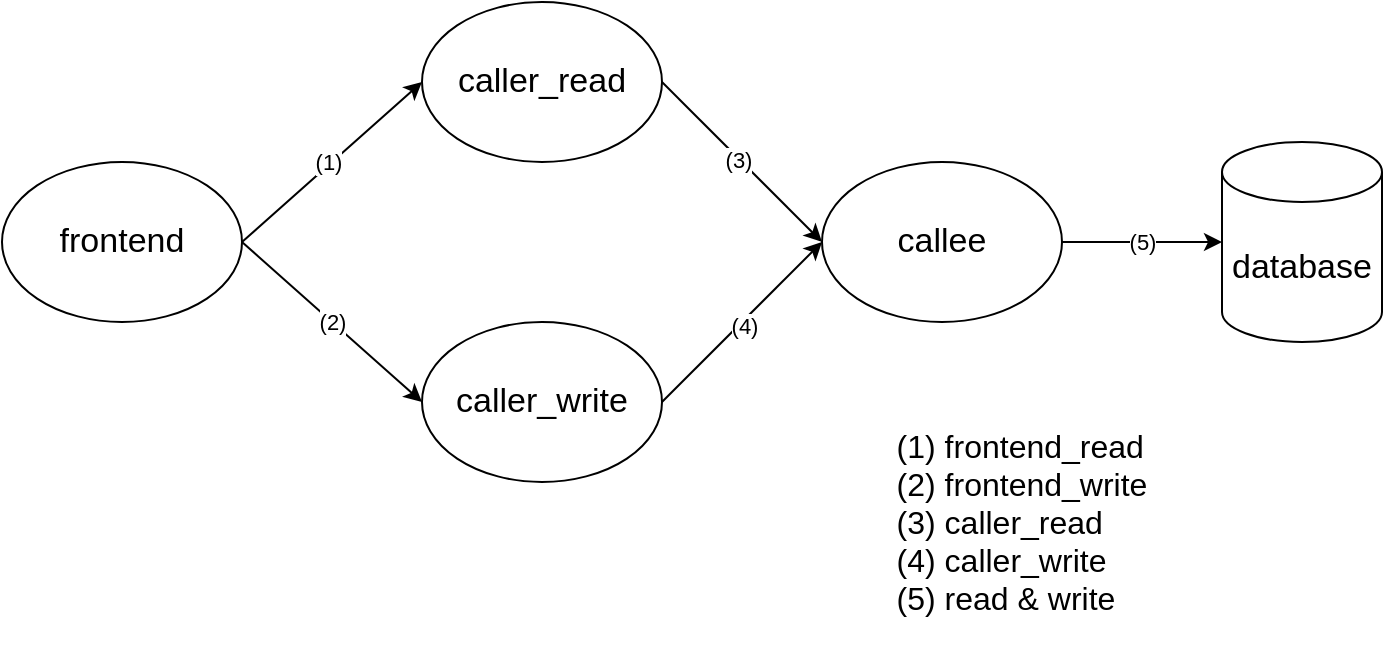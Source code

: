 <mxfile version="24.1.0" type="device">
  <diagram name="第 1 页" id="GSBP9Ic8UuohEQc4Tbug">
    <mxGraphModel dx="1562" dy="909" grid="1" gridSize="10" guides="1" tooltips="1" connect="1" arrows="1" fold="1" page="1" pageScale="1" pageWidth="827" pageHeight="1169" math="0" shadow="0">
      <root>
        <mxCell id="0" />
        <mxCell id="1" parent="0" />
        <mxCell id="Zpqer1g1NfeaMTfStzyc-1" value="&lt;font style=&quot;font-size: 17px;&quot;&gt;frontend&lt;/font&gt;" style="ellipse;whiteSpace=wrap;html=1;" parent="1" vertex="1">
          <mxGeometry x="100" y="320" width="120" height="80" as="geometry" />
        </mxCell>
        <mxCell id="Zpqer1g1NfeaMTfStzyc-2" value="&lt;font style=&quot;font-size: 17px;&quot;&gt;caller_read&lt;/font&gt;" style="ellipse;whiteSpace=wrap;html=1;" parent="1" vertex="1">
          <mxGeometry x="310" y="240" width="120" height="80" as="geometry" />
        </mxCell>
        <mxCell id="Zpqer1g1NfeaMTfStzyc-3" value="&lt;span style=&quot;font-size: 17px;&quot;&gt;caller_write&lt;/span&gt;" style="ellipse;whiteSpace=wrap;html=1;" parent="1" vertex="1">
          <mxGeometry x="310" y="400" width="120" height="80" as="geometry" />
        </mxCell>
        <mxCell id="Zpqer1g1NfeaMTfStzyc-4" value="&lt;font style=&quot;font-size: 17px;&quot;&gt;callee&lt;/font&gt;" style="ellipse;whiteSpace=wrap;html=1;" parent="1" vertex="1">
          <mxGeometry x="510" y="320" width="120" height="80" as="geometry" />
        </mxCell>
        <mxCell id="Zpqer1g1NfeaMTfStzyc-5" value="&lt;font style=&quot;font-size: 17px;&quot;&gt;database&lt;/font&gt;" style="shape=cylinder3;whiteSpace=wrap;html=1;boundedLbl=1;backgroundOutline=1;size=15;" parent="1" vertex="1">
          <mxGeometry x="710" y="310" width="80" height="100" as="geometry" />
        </mxCell>
        <mxCell id="Zpqer1g1NfeaMTfStzyc-7" value="" style="endArrow=classic;html=1;rounded=0;entryX=0;entryY=0.5;entryDx=0;entryDy=0;exitX=1;exitY=0.5;exitDx=0;exitDy=0;" parent="1" source="Zpqer1g1NfeaMTfStzyc-1" target="Zpqer1g1NfeaMTfStzyc-2" edge="1">
          <mxGeometry width="50" height="50" relative="1" as="geometry">
            <mxPoint x="200" y="330" as="sourcePoint" />
            <mxPoint x="250" y="280" as="targetPoint" />
          </mxGeometry>
        </mxCell>
        <mxCell id="Zpqer1g1NfeaMTfStzyc-11" value="(1)" style="edgeLabel;html=1;align=center;verticalAlign=middle;resizable=0;points=[];" parent="Zpqer1g1NfeaMTfStzyc-7" vertex="1" connectable="0">
          <mxGeometry x="-0.023" y="2" relative="1" as="geometry">
            <mxPoint as="offset" />
          </mxGeometry>
        </mxCell>
        <mxCell id="Zpqer1g1NfeaMTfStzyc-8" value="" style="endArrow=classic;html=1;rounded=0;entryX=0;entryY=0.5;entryDx=0;entryDy=0;exitX=1;exitY=0.5;exitDx=0;exitDy=0;" parent="1" source="Zpqer1g1NfeaMTfStzyc-1" target="Zpqer1g1NfeaMTfStzyc-3" edge="1">
          <mxGeometry width="50" height="50" relative="1" as="geometry">
            <mxPoint x="210" y="340" as="sourcePoint" />
            <mxPoint x="320" y="290" as="targetPoint" />
          </mxGeometry>
        </mxCell>
        <mxCell id="Zpqer1g1NfeaMTfStzyc-12" value="(2)" style="edgeLabel;html=1;align=center;verticalAlign=middle;resizable=0;points=[];" parent="Zpqer1g1NfeaMTfStzyc-8" vertex="1" connectable="0">
          <mxGeometry x="-0.007" relative="1" as="geometry">
            <mxPoint as="offset" />
          </mxGeometry>
        </mxCell>
        <mxCell id="Zpqer1g1NfeaMTfStzyc-9" value="" style="endArrow=classic;html=1;rounded=0;entryX=0;entryY=0.5;entryDx=0;entryDy=0;exitX=1;exitY=0.5;exitDx=0;exitDy=0;" parent="1" source="Zpqer1g1NfeaMTfStzyc-3" target="Zpqer1g1NfeaMTfStzyc-4" edge="1">
          <mxGeometry width="50" height="50" relative="1" as="geometry">
            <mxPoint x="220" y="350" as="sourcePoint" />
            <mxPoint x="330" y="300" as="targetPoint" />
          </mxGeometry>
        </mxCell>
        <mxCell id="Zpqer1g1NfeaMTfStzyc-14" value="(4)" style="edgeLabel;html=1;align=center;verticalAlign=middle;resizable=0;points=[];" parent="Zpqer1g1NfeaMTfStzyc-9" vertex="1" connectable="0">
          <mxGeometry x="-0.01" y="-2" relative="1" as="geometry">
            <mxPoint as="offset" />
          </mxGeometry>
        </mxCell>
        <mxCell id="Zpqer1g1NfeaMTfStzyc-10" value="" style="endArrow=classic;html=1;rounded=0;entryX=0;entryY=0.5;entryDx=0;entryDy=0;exitX=1;exitY=0.5;exitDx=0;exitDy=0;" parent="1" source="Zpqer1g1NfeaMTfStzyc-2" target="Zpqer1g1NfeaMTfStzyc-4" edge="1">
          <mxGeometry width="50" height="50" relative="1" as="geometry">
            <mxPoint x="230" y="360" as="sourcePoint" />
            <mxPoint x="340" y="310" as="targetPoint" />
          </mxGeometry>
        </mxCell>
        <mxCell id="Zpqer1g1NfeaMTfStzyc-13" value="(3)" style="edgeLabel;html=1;align=center;verticalAlign=middle;resizable=0;points=[];" parent="Zpqer1g1NfeaMTfStzyc-10" vertex="1" connectable="0">
          <mxGeometry x="-0.045" y="-1" relative="1" as="geometry">
            <mxPoint as="offset" />
          </mxGeometry>
        </mxCell>
        <mxCell id="Zpqer1g1NfeaMTfStzyc-15" value="" style="endArrow=classic;html=1;rounded=0;entryX=0;entryY=0.5;entryDx=0;entryDy=0;exitX=1;exitY=0.5;exitDx=0;exitDy=0;entryPerimeter=0;" parent="1" source="Zpqer1g1NfeaMTfStzyc-4" target="Zpqer1g1NfeaMTfStzyc-5" edge="1">
          <mxGeometry width="50" height="50" relative="1" as="geometry">
            <mxPoint x="240" y="370" as="sourcePoint" />
            <mxPoint x="350" y="320" as="targetPoint" />
          </mxGeometry>
        </mxCell>
        <mxCell id="Zpqer1g1NfeaMTfStzyc-16" value="(5)" style="edgeLabel;html=1;align=center;verticalAlign=middle;resizable=0;points=[];" parent="Zpqer1g1NfeaMTfStzyc-15" vertex="1" connectable="0">
          <mxGeometry x="0.12" y="-2" relative="1" as="geometry">
            <mxPoint x="-5" y="-2" as="offset" />
          </mxGeometry>
        </mxCell>
        <mxCell id="Zpqer1g1NfeaMTfStzyc-17" value="&lt;div style=&quot;text-align: justify; font-size: 16px;&quot;&gt;&lt;span style=&quot;background-color: initial;&quot;&gt;&lt;font style=&quot;font-size: 16px;&quot;&gt;(1) frontend_read&lt;/font&gt;&lt;/span&gt;&lt;/div&gt;&lt;div style=&quot;text-align: justify; font-size: 16px;&quot;&gt;&lt;font style=&quot;font-size: 16px;&quot;&gt;(2)&amp;nbsp;&lt;span style=&quot;background-color: initial;&quot;&gt;frontend_write&lt;/span&gt;&lt;br&gt;&lt;/font&gt;&lt;/div&gt;&lt;div style=&quot;text-align: justify; font-size: 16px;&quot;&gt;&lt;font style=&quot;font-size: 16px;&quot;&gt;(3) caller_read&lt;br&gt;&lt;/font&gt;&lt;/div&gt;&lt;div style=&quot;text-align: justify; font-size: 16px;&quot;&gt;&lt;font style=&quot;font-size: 16px;&quot;&gt;(4) caller_write&lt;br&gt;&lt;/font&gt;&lt;/div&gt;&lt;div style=&quot;text-align: justify; font-size: 16px;&quot;&gt;&lt;font style=&quot;font-size: 16px;&quot;&gt;(5) read &amp;amp; write&lt;/font&gt;&lt;br&gt;&lt;/div&gt;" style="text;html=1;align=center;verticalAlign=middle;whiteSpace=wrap;rounded=0;" parent="1" vertex="1">
          <mxGeometry x="510" y="430" width="200" height="140" as="geometry" />
        </mxCell>
      </root>
    </mxGraphModel>
  </diagram>
</mxfile>
